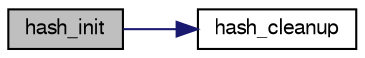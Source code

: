 digraph "hash_init"
{
 // LATEX_PDF_SIZE
  bgcolor="transparent";
  edge [fontname="FreeSans",fontsize="10",labelfontname="FreeSans",labelfontsize="10"];
  node [fontname="FreeSans",fontsize="10",shape=record];
  rankdir="LR";
  Node1 [label="hash_init",height=0.2,width=0.4,color="black", fillcolor="grey75", style="filled", fontcolor="black",tooltip="Initialise the hashtable."];
  Node1 -> Node2 [color="midnightblue",fontsize="10",style="solid",fontname="FreeSans"];
  Node2 [label="hash_cleanup",height=0.2,width=0.4,color="black",URL="$hash-lock-free_8c.html#aab69792f6f434c8466eca07c469850f1",tooltip="Clear the hashtable."];
}
